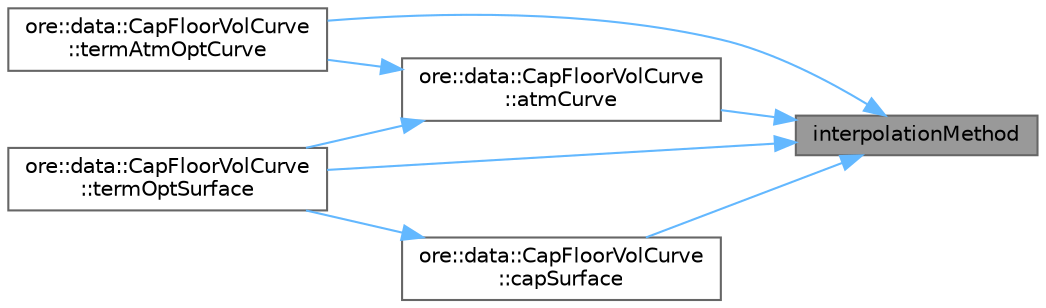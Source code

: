 digraph "interpolationMethod"
{
 // INTERACTIVE_SVG=YES
 // LATEX_PDF_SIZE
  bgcolor="transparent";
  edge [fontname=Helvetica,fontsize=10,labelfontname=Helvetica,labelfontsize=10];
  node [fontname=Helvetica,fontsize=10,shape=box,height=0.2,width=0.4];
  rankdir="RL";
  Node1 [label="interpolationMethod",height=0.2,width=0.4,color="gray40", fillcolor="grey60", style="filled", fontcolor="black",tooltip=" "];
  Node1 -> Node2 [dir="back",color="steelblue1",style="solid"];
  Node2 [label="ore::data::CapFloorVolCurve\l::atmCurve",height=0.2,width=0.4,color="grey40", fillcolor="white", style="filled",URL="$classore_1_1data_1_1_cap_floor_vol_curve.html#a66839a2708a675b2f86cd2e92a9499d0",tooltip="Build an ATM cap floor term volatility curve."];
  Node2 -> Node3 [dir="back",color="steelblue1",style="solid"];
  Node3 [label="ore::data::CapFloorVolCurve\l::termAtmOptCurve",height=0.2,width=0.4,color="grey40", fillcolor="white", style="filled",URL="$classore_1_1data_1_1_cap_floor_vol_curve.html#aabf163efc1172daa6f8dbcf9be1766a9",tooltip="Build ATM optionlet curve from term vol."];
  Node2 -> Node4 [dir="back",color="steelblue1",style="solid"];
  Node4 [label="ore::data::CapFloorVolCurve\l::termOptSurface",height=0.2,width=0.4,color="grey40", fillcolor="white", style="filled",URL="$classore_1_1data_1_1_cap_floor_vol_curve.html#a6b5974432b42f6cb1214882f5776c1db",tooltip="Build optionlet surface from term vol."];
  Node1 -> Node5 [dir="back",color="steelblue1",style="solid"];
  Node5 [label="ore::data::CapFloorVolCurve\l::capSurface",height=0.2,width=0.4,color="grey40", fillcolor="white", style="filled",URL="$classore_1_1data_1_1_cap_floor_vol_curve.html#a4c12b080309225a852ff617a5fa9ea71",tooltip="Build a cap floor term volatility surface."];
  Node5 -> Node4 [dir="back",color="steelblue1",style="solid"];
  Node1 -> Node3 [dir="back",color="steelblue1",style="solid"];
  Node1 -> Node4 [dir="back",color="steelblue1",style="solid"];
}
